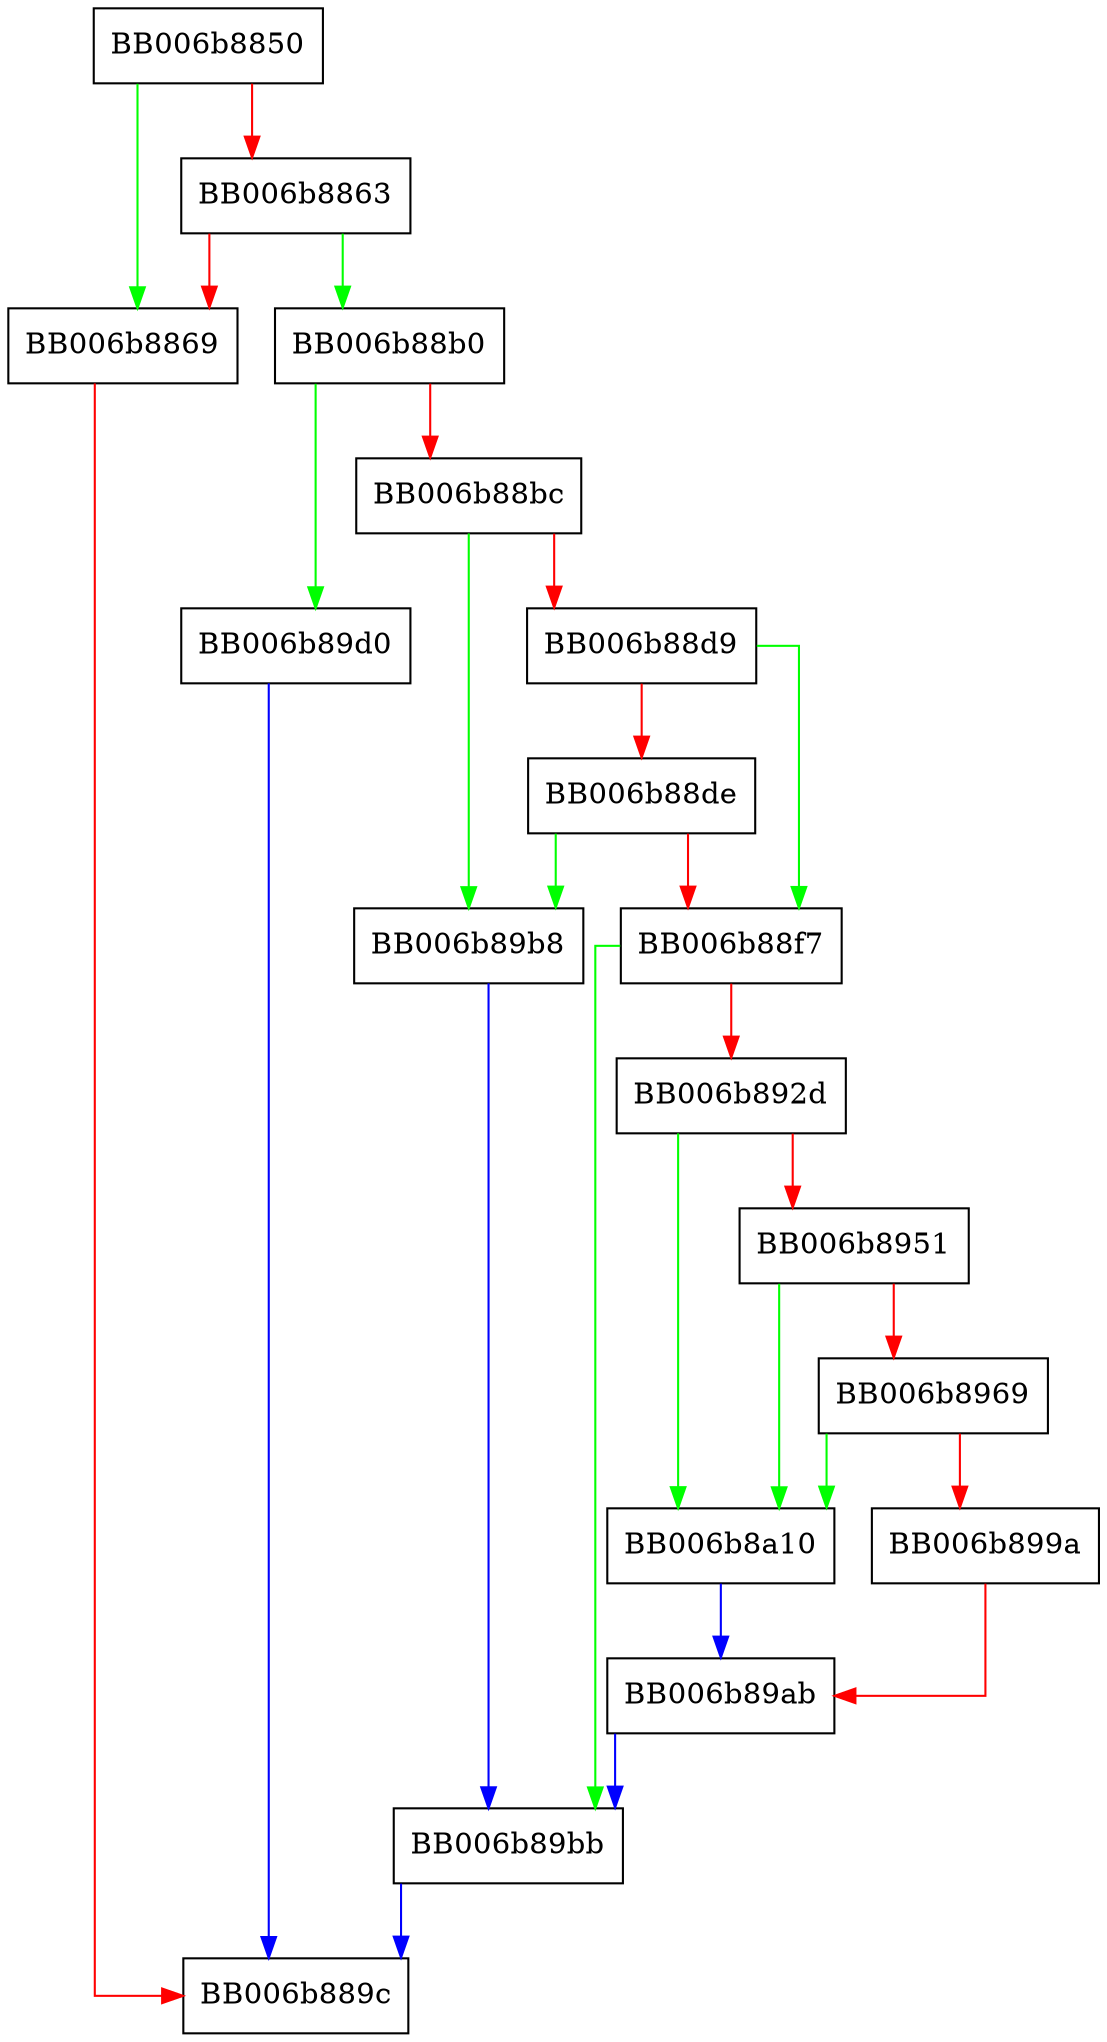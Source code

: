 digraph dsa_to_SubjectPublicKeyInfo_der_encode {
  node [shape="box"];
  graph [splines=ortho];
  BB006b8850 -> BB006b8869 [color="green"];
  BB006b8850 -> BB006b8863 [color="red"];
  BB006b8863 -> BB006b88b0 [color="green"];
  BB006b8863 -> BB006b8869 [color="red"];
  BB006b8869 -> BB006b889c [color="red"];
  BB006b88b0 -> BB006b89d0 [color="green"];
  BB006b88b0 -> BB006b88bc [color="red"];
  BB006b88bc -> BB006b89b8 [color="green"];
  BB006b88bc -> BB006b88d9 [color="red"];
  BB006b88d9 -> BB006b88f7 [color="green"];
  BB006b88d9 -> BB006b88de [color="red"];
  BB006b88de -> BB006b89b8 [color="green"];
  BB006b88de -> BB006b88f7 [color="red"];
  BB006b88f7 -> BB006b89bb [color="green"];
  BB006b88f7 -> BB006b892d [color="red"];
  BB006b892d -> BB006b8a10 [color="green"];
  BB006b892d -> BB006b8951 [color="red"];
  BB006b8951 -> BB006b8a10 [color="green"];
  BB006b8951 -> BB006b8969 [color="red"];
  BB006b8969 -> BB006b8a10 [color="green"];
  BB006b8969 -> BB006b899a [color="red"];
  BB006b899a -> BB006b89ab [color="red"];
  BB006b89ab -> BB006b89bb [color="blue"];
  BB006b89b8 -> BB006b89bb [color="blue"];
  BB006b89bb -> BB006b889c [color="blue"];
  BB006b89d0 -> BB006b889c [color="blue"];
  BB006b8a10 -> BB006b89ab [color="blue"];
}